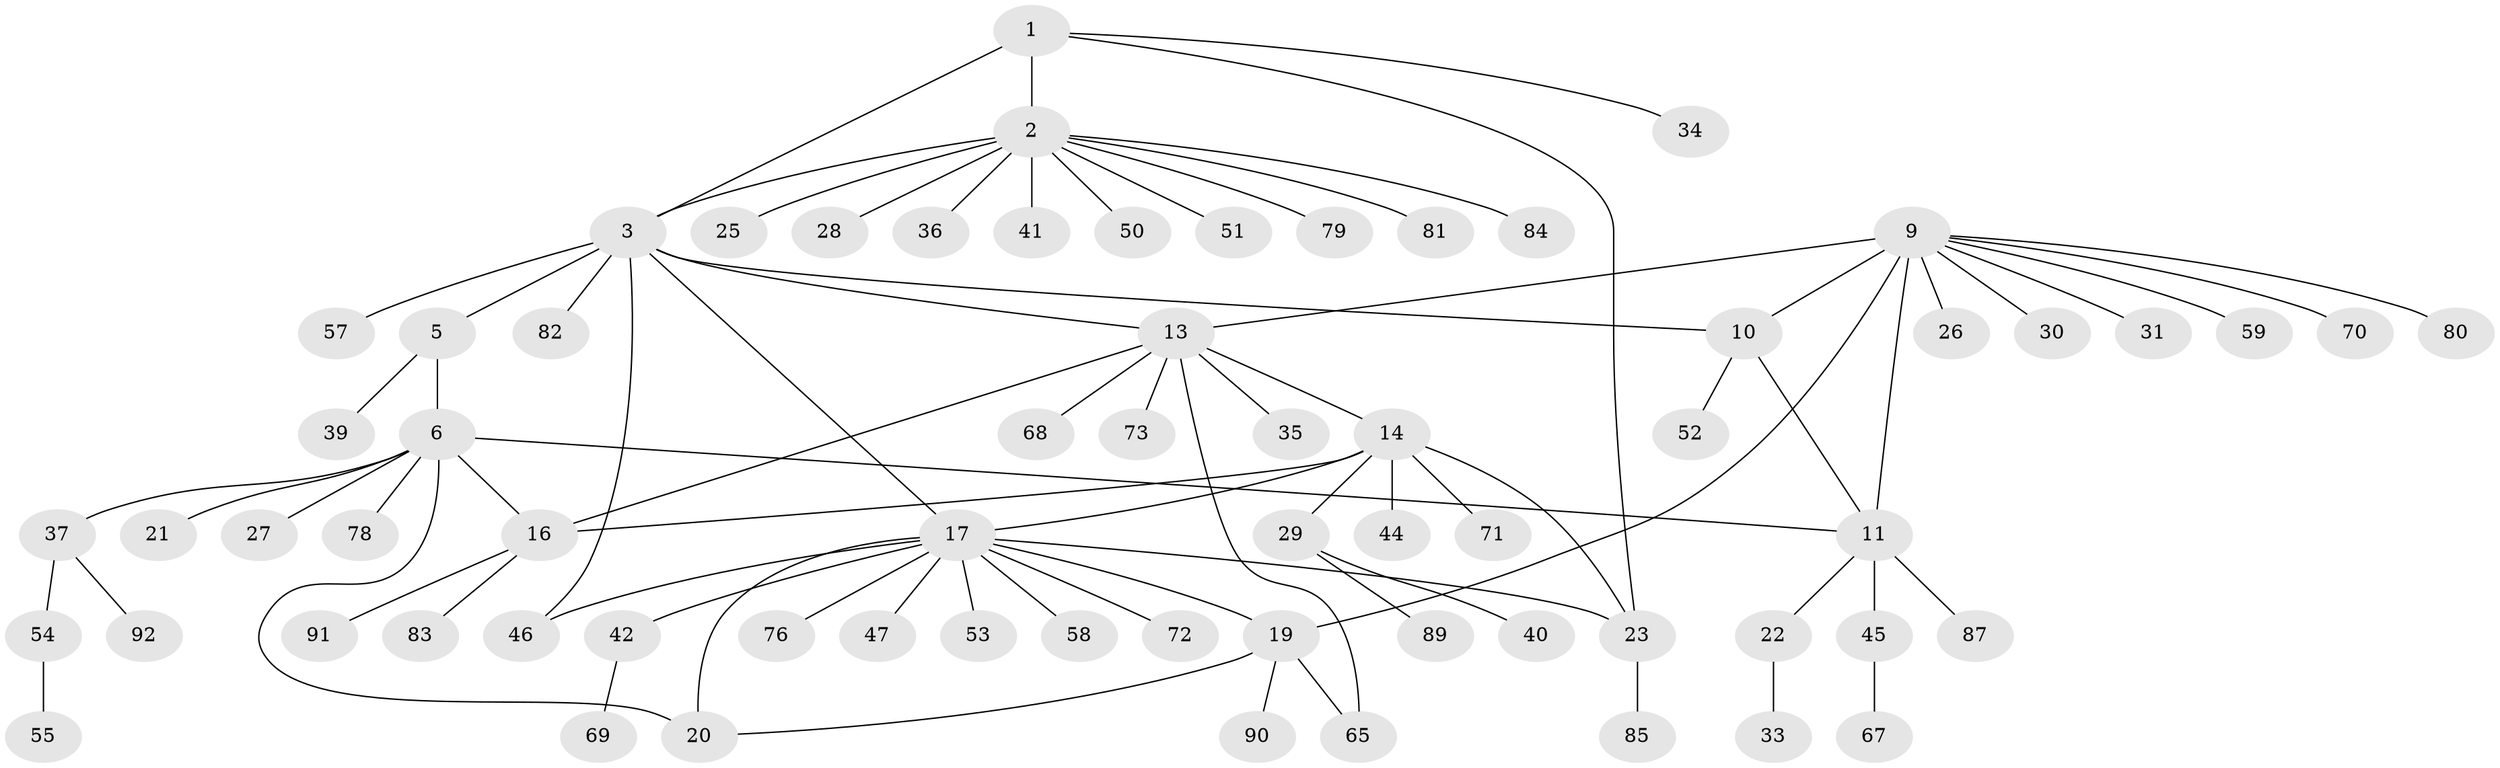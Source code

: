 // original degree distribution, {6: 0.043478260869565216, 11: 0.021739130434782608, 8: 0.021739130434782608, 5: 0.043478260869565216, 4: 0.05434782608695652, 7: 0.05434782608695652, 9: 0.010869565217391304, 1: 0.6195652173913043, 3: 0.05434782608695652, 2: 0.07608695652173914}
// Generated by graph-tools (version 1.1) at 2025/42/03/06/25 10:42:13]
// undirected, 68 vertices, 81 edges
graph export_dot {
graph [start="1"]
  node [color=gray90,style=filled];
  1 [super="+48"];
  2 [super="+32"];
  3 [super="+4"];
  5 [super="+8"];
  6 [super="+7"];
  9 [super="+12"];
  10 [super="+86"];
  11 [super="+66"];
  13 [super="+15"];
  14 [super="+43"];
  16 [super="+49"];
  17 [super="+18"];
  19 [super="+24"];
  20 [super="+60"];
  21;
  22 [super="+63"];
  23 [super="+38"];
  25;
  26;
  27;
  28;
  29 [super="+74"];
  30;
  31 [super="+75"];
  33;
  34;
  35;
  36;
  37 [super="+77"];
  39;
  40;
  41;
  42 [super="+56"];
  44;
  45 [super="+61"];
  46;
  47;
  50;
  51;
  52;
  53 [super="+62"];
  54 [super="+64"];
  55;
  57;
  58;
  59;
  65;
  67;
  68;
  69;
  70;
  71;
  72;
  73;
  76;
  78;
  79;
  80;
  81;
  82 [super="+88"];
  83;
  84;
  85;
  87;
  89;
  90;
  91;
  92;
  1 -- 2;
  1 -- 3 [weight=2];
  1 -- 23;
  1 -- 34;
  2 -- 3 [weight=2];
  2 -- 25;
  2 -- 28;
  2 -- 36;
  2 -- 41;
  2 -- 51;
  2 -- 79;
  2 -- 81;
  2 -- 50;
  2 -- 84;
  3 -- 10;
  3 -- 17;
  3 -- 57;
  3 -- 13;
  3 -- 82;
  3 -- 46;
  3 -- 5;
  5 -- 6 [weight=4];
  5 -- 39;
  6 -- 11;
  6 -- 16;
  6 -- 20;
  6 -- 21;
  6 -- 37;
  6 -- 27;
  6 -- 78;
  9 -- 10 [weight=2];
  9 -- 11 [weight=2];
  9 -- 13;
  9 -- 19;
  9 -- 30;
  9 -- 31;
  9 -- 80;
  9 -- 26;
  9 -- 70;
  9 -- 59;
  10 -- 11;
  10 -- 52;
  11 -- 22;
  11 -- 45;
  11 -- 87;
  13 -- 14 [weight=2];
  13 -- 16 [weight=2];
  13 -- 65;
  13 -- 35;
  13 -- 68;
  13 -- 73;
  14 -- 16;
  14 -- 17;
  14 -- 29;
  14 -- 44;
  14 -- 71;
  14 -- 23;
  16 -- 83;
  16 -- 91;
  17 -- 19 [weight=2];
  17 -- 20 [weight=2];
  17 -- 23;
  17 -- 42;
  17 -- 46;
  17 -- 58;
  17 -- 72;
  17 -- 76;
  17 -- 53;
  17 -- 47;
  19 -- 20;
  19 -- 90;
  19 -- 65;
  22 -- 33;
  23 -- 85;
  29 -- 40;
  29 -- 89;
  37 -- 54;
  37 -- 92;
  42 -- 69;
  45 -- 67;
  54 -- 55;
}
